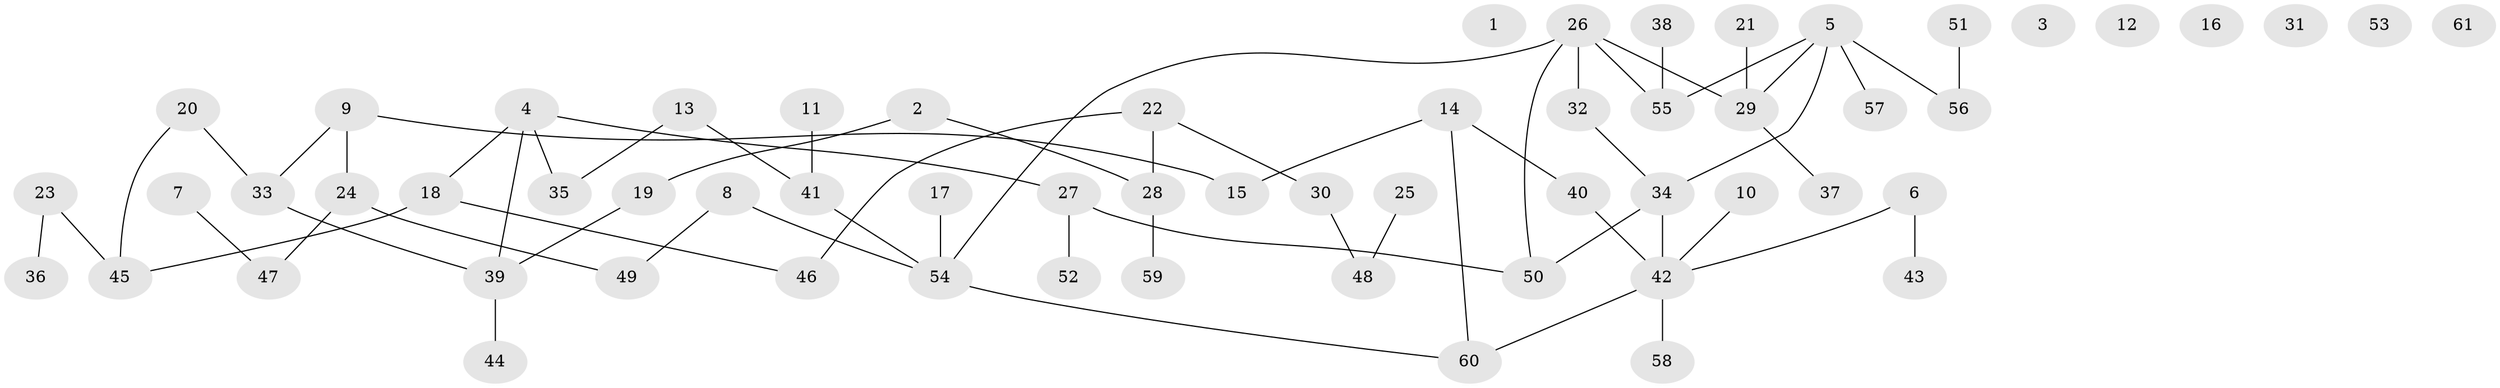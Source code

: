 // Generated by graph-tools (version 1.1) at 2025/00/03/09/25 03:00:52]
// undirected, 61 vertices, 63 edges
graph export_dot {
graph [start="1"]
  node [color=gray90,style=filled];
  1;
  2;
  3;
  4;
  5;
  6;
  7;
  8;
  9;
  10;
  11;
  12;
  13;
  14;
  15;
  16;
  17;
  18;
  19;
  20;
  21;
  22;
  23;
  24;
  25;
  26;
  27;
  28;
  29;
  30;
  31;
  32;
  33;
  34;
  35;
  36;
  37;
  38;
  39;
  40;
  41;
  42;
  43;
  44;
  45;
  46;
  47;
  48;
  49;
  50;
  51;
  52;
  53;
  54;
  55;
  56;
  57;
  58;
  59;
  60;
  61;
  2 -- 19;
  2 -- 28;
  4 -- 18;
  4 -- 27;
  4 -- 35;
  4 -- 39;
  5 -- 29;
  5 -- 34;
  5 -- 55;
  5 -- 56;
  5 -- 57;
  6 -- 42;
  6 -- 43;
  7 -- 47;
  8 -- 49;
  8 -- 54;
  9 -- 15;
  9 -- 24;
  9 -- 33;
  10 -- 42;
  11 -- 41;
  13 -- 35;
  13 -- 41;
  14 -- 15;
  14 -- 40;
  14 -- 60;
  17 -- 54;
  18 -- 45;
  18 -- 46;
  19 -- 39;
  20 -- 33;
  20 -- 45;
  21 -- 29;
  22 -- 28;
  22 -- 30;
  22 -- 46;
  23 -- 36;
  23 -- 45;
  24 -- 47;
  24 -- 49;
  25 -- 48;
  26 -- 29;
  26 -- 32;
  26 -- 50;
  26 -- 54;
  26 -- 55;
  27 -- 50;
  27 -- 52;
  28 -- 59;
  29 -- 37;
  30 -- 48;
  32 -- 34;
  33 -- 39;
  34 -- 42;
  34 -- 50;
  38 -- 55;
  39 -- 44;
  40 -- 42;
  41 -- 54;
  42 -- 58;
  42 -- 60;
  51 -- 56;
  54 -- 60;
}
